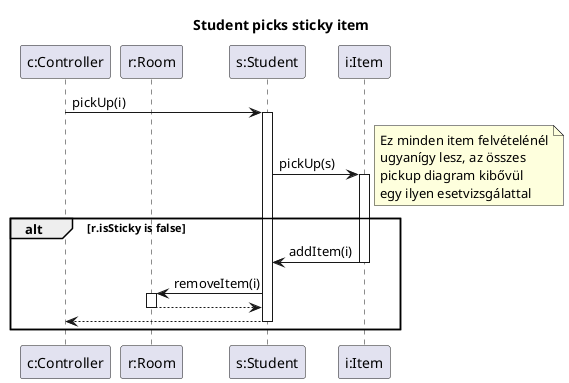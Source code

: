 @startuml pi

title "Student picks sticky item"

participant "c:Controller" as c
participant "r:Room" as r
participant "s:Student" as s
participant "i:Item" as i

c -> s : pickUp(i)
activate s
s -> i : pickUp(s)
activate i
alt r.isSticky is false
note right 
Ez minden item felvételénél
ugyanígy lesz, az összes 
pickup diagram kibővül
egy ilyen esetvizsgálattal
end note
i -> s : addItem(i)
deactivate i
s -> r : removeItem(i)
activate r
r --> s 
deactivate r
s --> c
deactivate s
end
@enduml